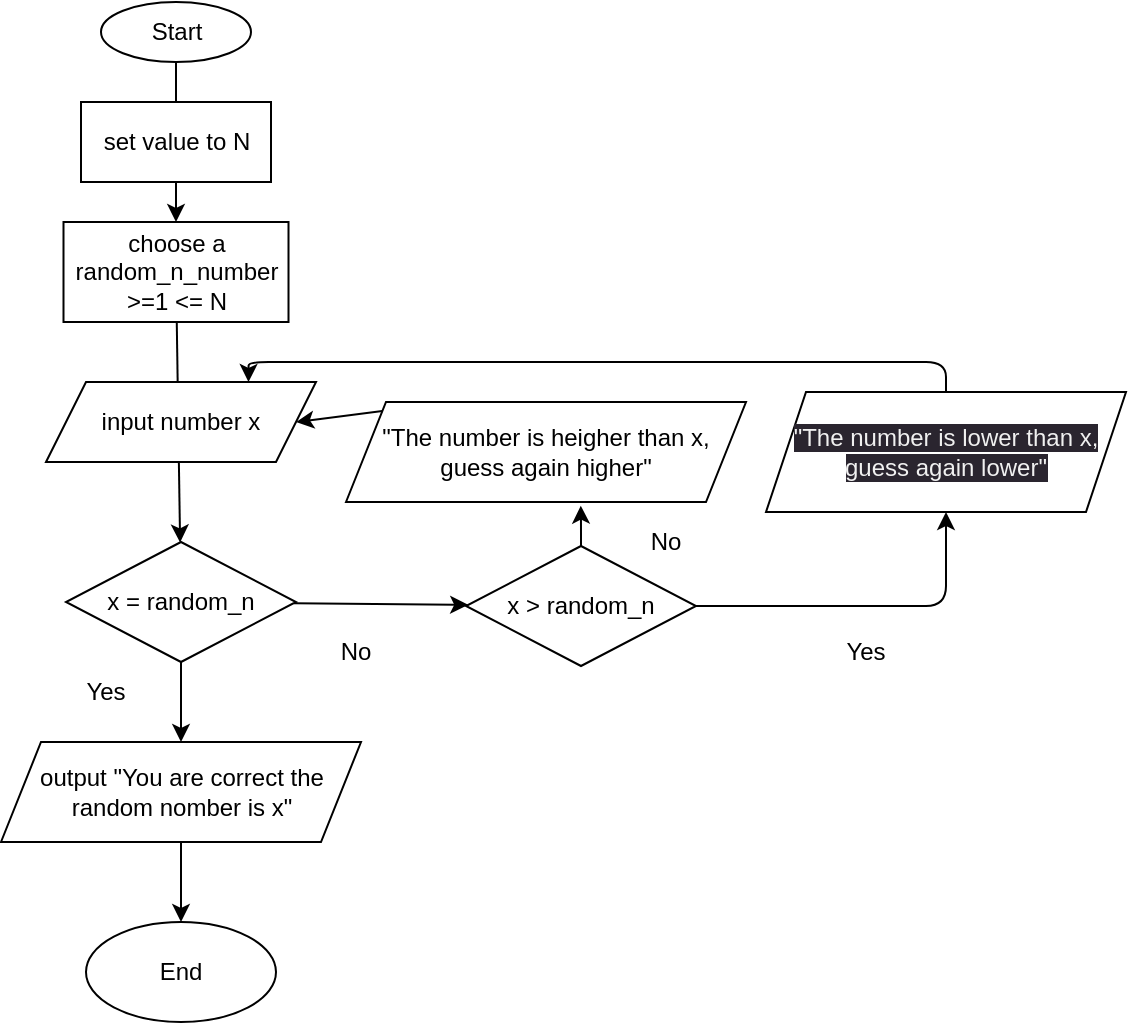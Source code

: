 <mxfile>
    <diagram id="FiFyEfge8TqV_HbBi--3" name="Page-1">
        <mxGraphModel dx="858" dy="608" grid="1" gridSize="10" guides="1" tooltips="1" connect="1" arrows="1" fold="1" page="1" pageScale="1" pageWidth="850" pageHeight="1100" math="0" shadow="0">
            <root>
                <mxCell id="0"/>
                <mxCell id="1" parent="0"/>
                <mxCell id="16" value="" style="edgeStyle=none;html=1;" edge="1" parent="1" source="2" target="5">
                    <mxGeometry relative="1" as="geometry"/>
                </mxCell>
                <mxCell id="2" value="Start" style="ellipse;whiteSpace=wrap;html=1;" vertex="1" parent="1">
                    <mxGeometry x="317.5" y="10" width="75" height="30" as="geometry"/>
                </mxCell>
                <mxCell id="3" value="End" style="ellipse;whiteSpace=wrap;html=1;" vertex="1" parent="1">
                    <mxGeometry x="310" y="470" width="95" height="50" as="geometry"/>
                </mxCell>
                <mxCell id="4" value="set value to N" style="rounded=0;whiteSpace=wrap;html=1;" vertex="1" parent="1">
                    <mxGeometry x="307.5" y="60" width="95" height="40" as="geometry"/>
                </mxCell>
                <mxCell id="17" value="" style="edgeStyle=none;html=1;" edge="1" parent="1" source="5" target="8">
                    <mxGeometry relative="1" as="geometry"/>
                </mxCell>
                <mxCell id="5" value="choose a random_n_number &amp;gt;=1 &amp;lt;= N" style="rounded=0;whiteSpace=wrap;html=1;" vertex="1" parent="1">
                    <mxGeometry x="298.75" y="120" width="112.5" height="50" as="geometry"/>
                </mxCell>
                <mxCell id="6" value="input number x" style="shape=parallelogram;perimeter=parallelogramPerimeter;whiteSpace=wrap;html=1;fixedSize=1;" vertex="1" parent="1">
                    <mxGeometry x="290" y="200" width="135" height="40" as="geometry"/>
                </mxCell>
                <mxCell id="23" style="edgeStyle=none;html=1;exitX=0;exitY=0;exitDx=0;exitDy=0;entryX=1;entryY=0.5;entryDx=0;entryDy=0;" edge="1" parent="1" source="7" target="6">
                    <mxGeometry relative="1" as="geometry"/>
                </mxCell>
                <mxCell id="7" value="&quot;The number is heigher than x, guess again higher&quot;" style="shape=parallelogram;perimeter=parallelogramPerimeter;whiteSpace=wrap;html=1;fixedSize=1;" vertex="1" parent="1">
                    <mxGeometry x="440" y="210" width="200" height="50" as="geometry"/>
                </mxCell>
                <mxCell id="18" value="" style="edgeStyle=none;html=1;" edge="1" parent="1" source="8" target="13">
                    <mxGeometry relative="1" as="geometry"/>
                </mxCell>
                <mxCell id="19" style="edgeStyle=none;html=1;exitX=0.5;exitY=1;exitDx=0;exitDy=0;entryX=0.5;entryY=0;entryDx=0;entryDy=0;" edge="1" parent="1" source="8" target="9">
                    <mxGeometry relative="1" as="geometry"/>
                </mxCell>
                <mxCell id="8" value="x = random_n" style="rhombus;whiteSpace=wrap;html=1;" vertex="1" parent="1">
                    <mxGeometry x="300" y="280" width="115" height="60" as="geometry"/>
                </mxCell>
                <mxCell id="20" style="edgeStyle=none;html=1;exitX=0.5;exitY=1;exitDx=0;exitDy=0;" edge="1" parent="1" source="9" target="3">
                    <mxGeometry relative="1" as="geometry"/>
                </mxCell>
                <mxCell id="9" value="output &quot;You are correct the random nomber is x&quot;" style="shape=parallelogram;perimeter=parallelogramPerimeter;whiteSpace=wrap;html=1;fixedSize=1;" vertex="1" parent="1">
                    <mxGeometry x="267.5" y="380" width="180" height="50" as="geometry"/>
                </mxCell>
                <mxCell id="10" value="Yes" style="text;html=1;strokeColor=none;fillColor=none;align=center;verticalAlign=middle;whiteSpace=wrap;rounded=0;" vertex="1" parent="1">
                    <mxGeometry x="290" y="340" width="60" height="30" as="geometry"/>
                </mxCell>
                <mxCell id="11" value="No" style="text;html=1;strokeColor=none;fillColor=none;align=center;verticalAlign=middle;whiteSpace=wrap;rounded=0;" vertex="1" parent="1">
                    <mxGeometry x="415" y="320" width="60" height="30" as="geometry"/>
                </mxCell>
                <mxCell id="28" style="edgeStyle=orthogonalEdgeStyle;html=1;exitX=0.5;exitY=0;exitDx=0;exitDy=0;entryX=0.75;entryY=0;entryDx=0;entryDy=0;" edge="1" parent="1" source="12" target="6">
                    <mxGeometry relative="1" as="geometry"/>
                </mxCell>
                <mxCell id="12" value="&lt;span style=&quot;color: rgb(240, 240, 240); font-family: Helvetica; font-size: 12px; font-style: normal; font-variant-ligatures: normal; font-variant-caps: normal; font-weight: 400; letter-spacing: normal; orphans: 2; text-align: center; text-indent: 0px; text-transform: none; widows: 2; word-spacing: 0px; -webkit-text-stroke-width: 0px; background-color: rgb(42, 37, 47); text-decoration-thickness: initial; text-decoration-style: initial; text-decoration-color: initial; float: none; display: inline !important;&quot;&gt;&quot;The number is lower than x, guess again lower&quot;&lt;/span&gt;" style="shape=parallelogram;perimeter=parallelogramPerimeter;whiteSpace=wrap;html=1;fixedSize=1;" vertex="1" parent="1">
                    <mxGeometry x="650" y="205" width="180" height="60" as="geometry"/>
                </mxCell>
                <mxCell id="27" style="edgeStyle=orthogonalEdgeStyle;html=1;exitX=1;exitY=0.5;exitDx=0;exitDy=0;entryX=0.5;entryY=1;entryDx=0;entryDy=0;" edge="1" parent="1" source="13" target="12">
                    <mxGeometry relative="1" as="geometry"/>
                </mxCell>
                <mxCell id="29" style="edgeStyle=orthogonalEdgeStyle;html=1;exitX=0.5;exitY=0;exitDx=0;exitDy=0;entryX=0.587;entryY=1.037;entryDx=0;entryDy=0;entryPerimeter=0;" edge="1" parent="1" source="13" target="7">
                    <mxGeometry relative="1" as="geometry"/>
                </mxCell>
                <mxCell id="13" value="x &amp;gt; random_n" style="rhombus;whiteSpace=wrap;html=1;" vertex="1" parent="1">
                    <mxGeometry x="500" y="282" width="115" height="60" as="geometry"/>
                </mxCell>
                <mxCell id="14" value="No" style="text;html=1;strokeColor=none;fillColor=none;align=center;verticalAlign=middle;whiteSpace=wrap;rounded=0;" vertex="1" parent="1">
                    <mxGeometry x="570" y="265" width="60" height="30" as="geometry"/>
                </mxCell>
                <mxCell id="15" value="Yes" style="text;html=1;strokeColor=none;fillColor=none;align=center;verticalAlign=middle;whiteSpace=wrap;rounded=0;" vertex="1" parent="1">
                    <mxGeometry x="670" y="320" width="60" height="30" as="geometry"/>
                </mxCell>
            </root>
        </mxGraphModel>
    </diagram>
</mxfile>